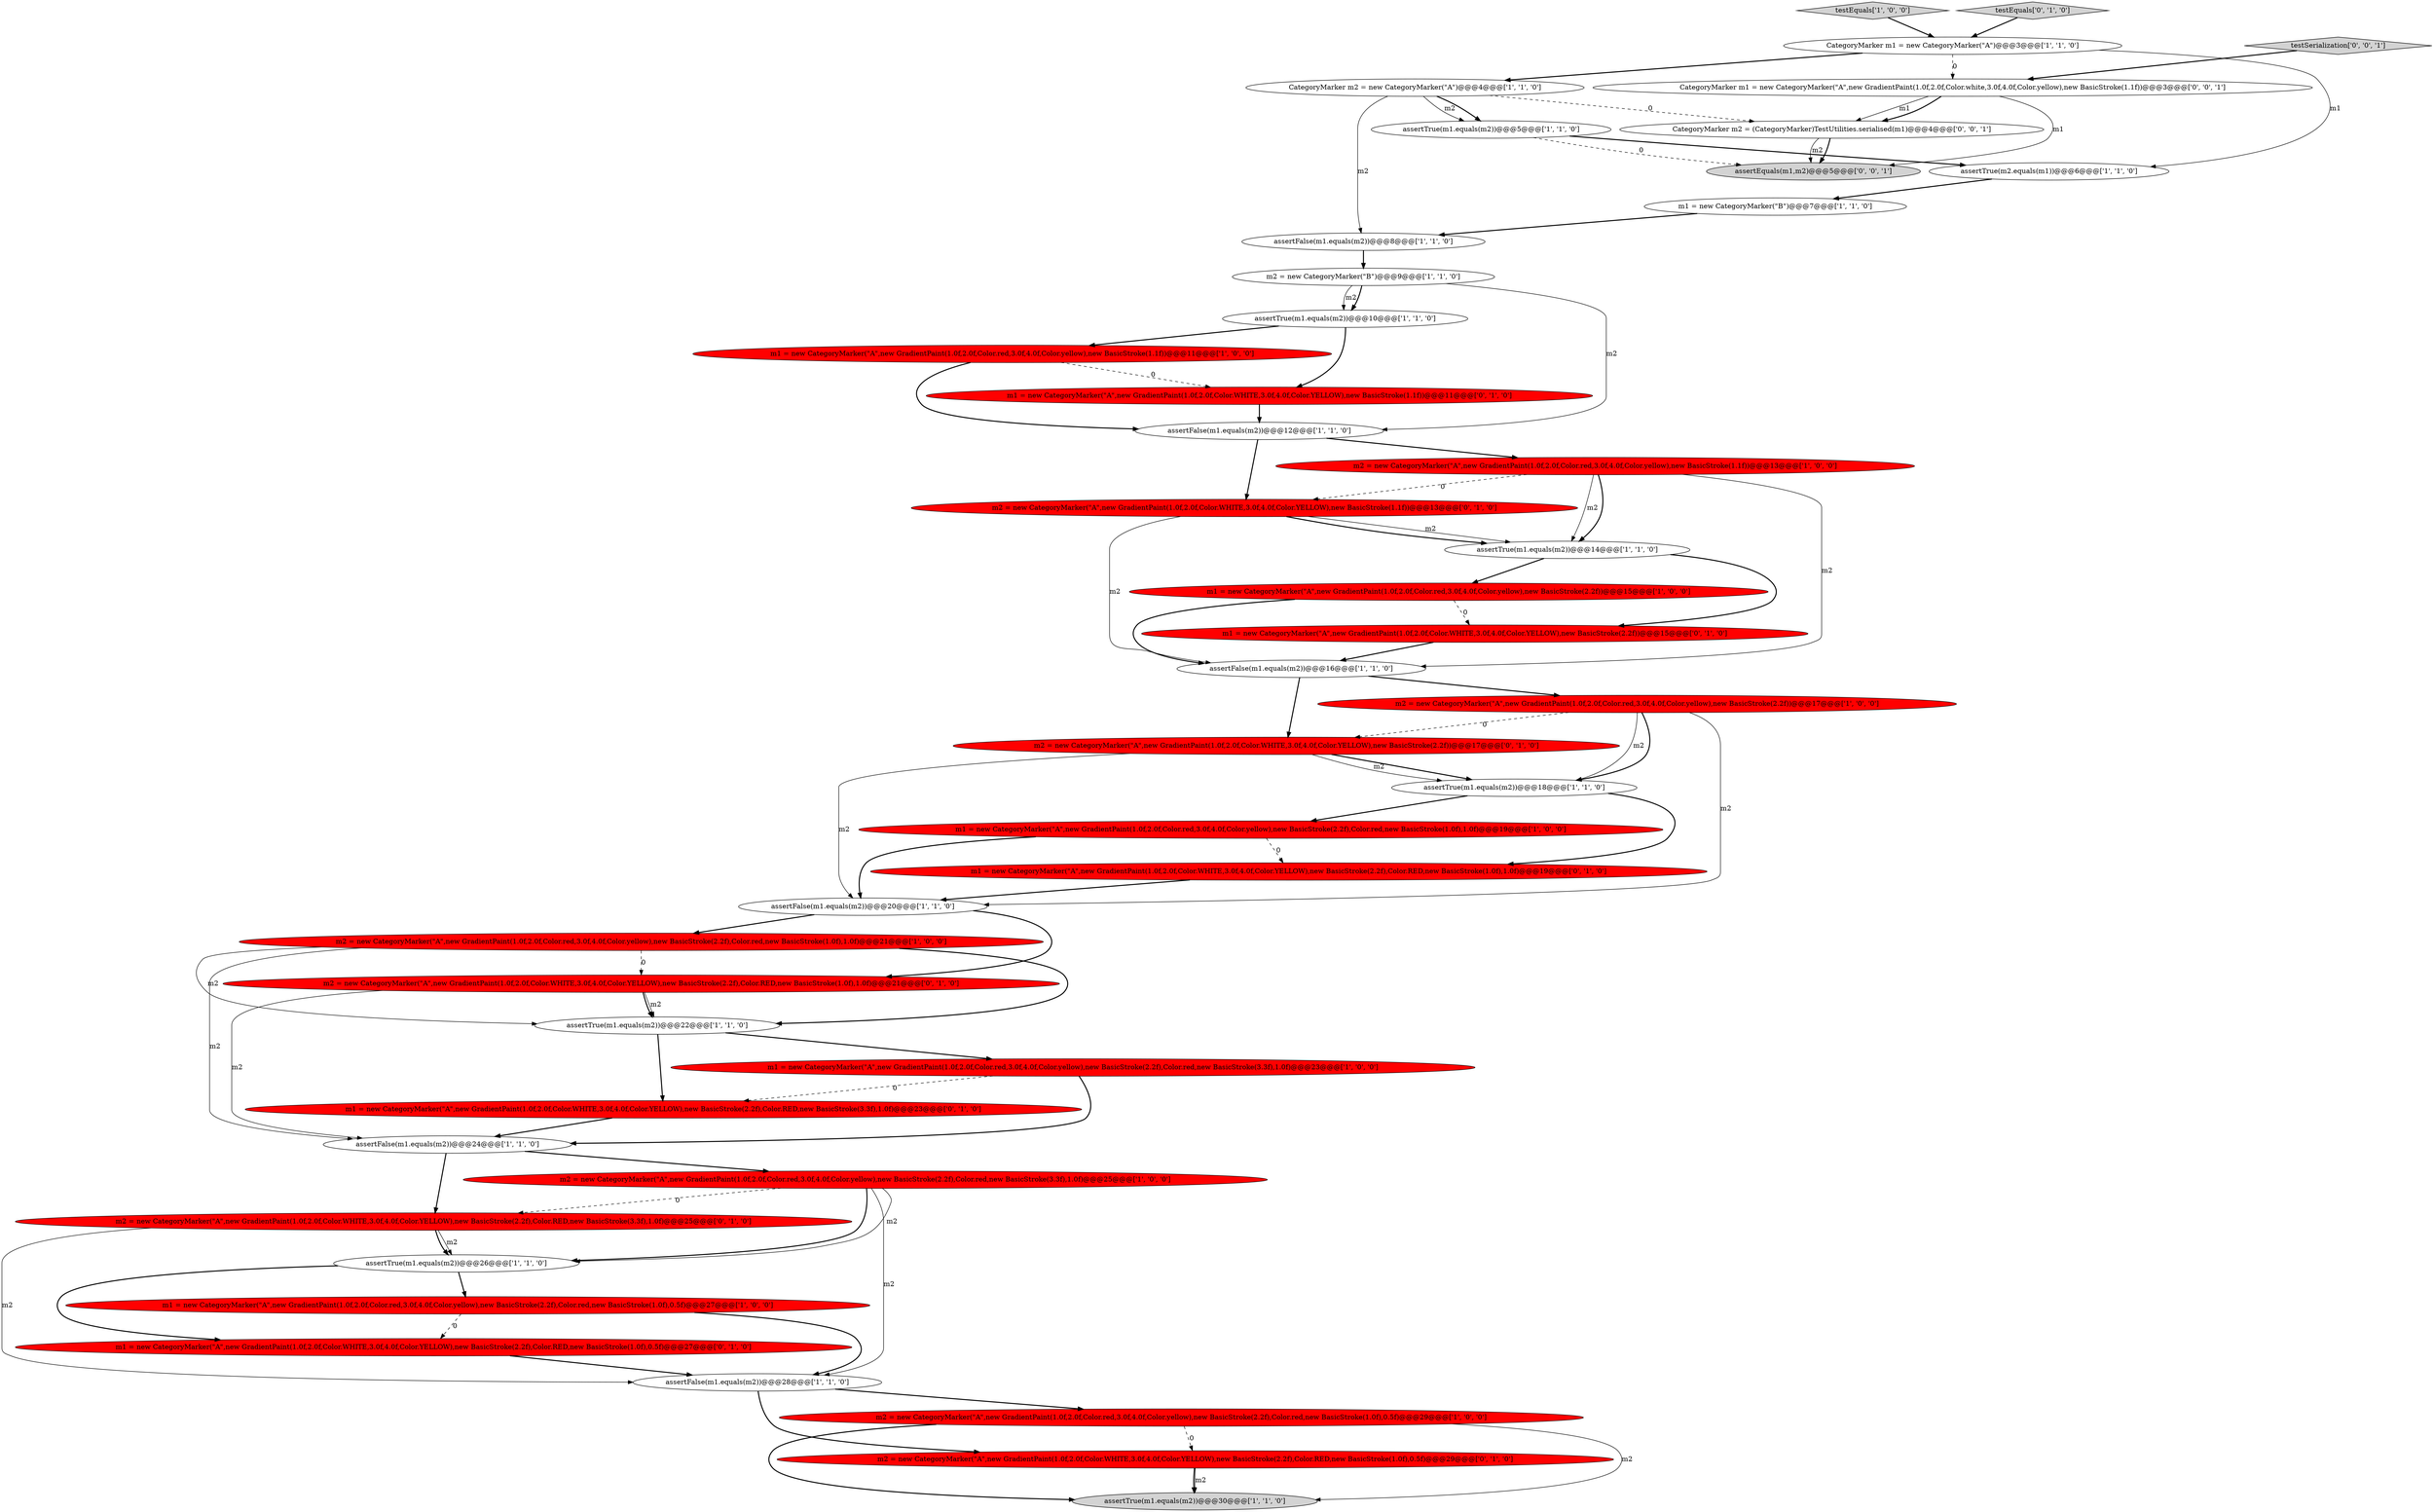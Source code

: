digraph {
1 [style = filled, label = "assertTrue(m1.equals(m2))@@@18@@@['1', '1', '0']", fillcolor = white, shape = ellipse image = "AAA0AAABBB1BBB"];
5 [style = filled, label = "m1 = new CategoryMarker(\"B\")@@@7@@@['1', '1', '0']", fillcolor = white, shape = ellipse image = "AAA0AAABBB1BBB"];
35 [style = filled, label = "m1 = new CategoryMarker(\"A\",new GradientPaint(1.0f,2.0f,Color.WHITE,3.0f,4.0f,Color.YELLOW),new BasicStroke(2.2f))@@@15@@@['0', '1', '0']", fillcolor = red, shape = ellipse image = "AAA1AAABBB2BBB"];
8 [style = filled, label = "m2 = new CategoryMarker(\"A\",new GradientPaint(1.0f,2.0f,Color.red,3.0f,4.0f,Color.yellow),new BasicStroke(2.2f),Color.red,new BasicStroke(1.0f),1.0f)@@@21@@@['1', '0', '0']", fillcolor = red, shape = ellipse image = "AAA1AAABBB1BBB"];
33 [style = filled, label = "m2 = new CategoryMarker(\"A\",new GradientPaint(1.0f,2.0f,Color.WHITE,3.0f,4.0f,Color.YELLOW),new BasicStroke(2.2f))@@@17@@@['0', '1', '0']", fillcolor = red, shape = ellipse image = "AAA1AAABBB2BBB"];
16 [style = filled, label = "assertFalse(m1.equals(m2))@@@28@@@['1', '1', '0']", fillcolor = white, shape = ellipse image = "AAA0AAABBB1BBB"];
20 [style = filled, label = "assertTrue(m1.equals(m2))@@@14@@@['1', '1', '0']", fillcolor = white, shape = ellipse image = "AAA0AAABBB1BBB"];
39 [style = filled, label = "m1 = new CategoryMarker(\"A\",new GradientPaint(1.0f,2.0f,Color.WHITE,3.0f,4.0f,Color.YELLOW),new BasicStroke(1.1f))@@@11@@@['0', '1', '0']", fillcolor = red, shape = ellipse image = "AAA1AAABBB2BBB"];
41 [style = filled, label = "assertEquals(m1,m2)@@@5@@@['0', '0', '1']", fillcolor = lightgray, shape = ellipse image = "AAA0AAABBB3BBB"];
34 [style = filled, label = "m2 = new CategoryMarker(\"A\",new GradientPaint(1.0f,2.0f,Color.WHITE,3.0f,4.0f,Color.YELLOW),new BasicStroke(2.2f),Color.RED,new BasicStroke(1.0f),1.0f)@@@21@@@['0', '1', '0']", fillcolor = red, shape = ellipse image = "AAA1AAABBB2BBB"];
12 [style = filled, label = "assertFalse(m1.equals(m2))@@@16@@@['1', '1', '0']", fillcolor = white, shape = ellipse image = "AAA0AAABBB1BBB"];
42 [style = filled, label = "CategoryMarker m2 = (CategoryMarker)TestUtilities.serialised(m1)@@@4@@@['0', '0', '1']", fillcolor = white, shape = ellipse image = "AAA0AAABBB3BBB"];
43 [style = filled, label = "testSerialization['0', '0', '1']", fillcolor = lightgray, shape = diamond image = "AAA0AAABBB3BBB"];
23 [style = filled, label = "assertTrue(m2.equals(m1))@@@6@@@['1', '1', '0']", fillcolor = white, shape = ellipse image = "AAA0AAABBB1BBB"];
13 [style = filled, label = "m2 = new CategoryMarker(\"A\",new GradientPaint(1.0f,2.0f,Color.red,3.0f,4.0f,Color.yellow),new BasicStroke(2.2f),Color.red,new BasicStroke(3.3f),1.0f)@@@25@@@['1', '0', '0']", fillcolor = red, shape = ellipse image = "AAA1AAABBB1BBB"];
32 [style = filled, label = "m2 = new CategoryMarker(\"A\",new GradientPaint(1.0f,2.0f,Color.WHITE,3.0f,4.0f,Color.YELLOW),new BasicStroke(2.2f),Color.RED,new BasicStroke(1.0f),0.5f)@@@29@@@['0', '1', '0']", fillcolor = red, shape = ellipse image = "AAA1AAABBB2BBB"];
22 [style = filled, label = "m2 = new CategoryMarker(\"A\",new GradientPaint(1.0f,2.0f,Color.red,3.0f,4.0f,Color.yellow),new BasicStroke(2.2f))@@@17@@@['1', '0', '0']", fillcolor = red, shape = ellipse image = "AAA1AAABBB1BBB"];
25 [style = filled, label = "CategoryMarker m1 = new CategoryMarker(\"A\")@@@3@@@['1', '1', '0']", fillcolor = white, shape = ellipse image = "AAA0AAABBB1BBB"];
40 [style = filled, label = "CategoryMarker m1 = new CategoryMarker(\"A\",new GradientPaint(1.0f,2.0f,Color.white,3.0f,4.0f,Color.yellow),new BasicStroke(1.1f))@@@3@@@['0', '0', '1']", fillcolor = white, shape = ellipse image = "AAA0AAABBB3BBB"];
4 [style = filled, label = "CategoryMarker m2 = new CategoryMarker(\"A\")@@@4@@@['1', '1', '0']", fillcolor = white, shape = ellipse image = "AAA0AAABBB1BBB"];
31 [style = filled, label = "m1 = new CategoryMarker(\"A\",new GradientPaint(1.0f,2.0f,Color.WHITE,3.0f,4.0f,Color.YELLOW),new BasicStroke(2.2f),Color.RED,new BasicStroke(3.3f),1.0f)@@@23@@@['0', '1', '0']", fillcolor = red, shape = ellipse image = "AAA1AAABBB2BBB"];
38 [style = filled, label = "m2 = new CategoryMarker(\"A\",new GradientPaint(1.0f,2.0f,Color.WHITE,3.0f,4.0f,Color.YELLOW),new BasicStroke(1.1f))@@@13@@@['0', '1', '0']", fillcolor = red, shape = ellipse image = "AAA1AAABBB2BBB"];
0 [style = filled, label = "assertTrue(m1.equals(m2))@@@10@@@['1', '1', '0']", fillcolor = white, shape = ellipse image = "AAA0AAABBB1BBB"];
6 [style = filled, label = "m2 = new CategoryMarker(\"B\")@@@9@@@['1', '1', '0']", fillcolor = white, shape = ellipse image = "AAA0AAABBB1BBB"];
10 [style = filled, label = "assertFalse(m1.equals(m2))@@@20@@@['1', '1', '0']", fillcolor = white, shape = ellipse image = "AAA0AAABBB1BBB"];
17 [style = filled, label = "assertTrue(m1.equals(m2))@@@26@@@['1', '1', '0']", fillcolor = white, shape = ellipse image = "AAA0AAABBB1BBB"];
24 [style = filled, label = "assertFalse(m1.equals(m2))@@@8@@@['1', '1', '0']", fillcolor = white, shape = ellipse image = "AAA0AAABBB1BBB"];
36 [style = filled, label = "m1 = new CategoryMarker(\"A\",new GradientPaint(1.0f,2.0f,Color.WHITE,3.0f,4.0f,Color.YELLOW),new BasicStroke(2.2f),Color.RED,new BasicStroke(1.0f),1.0f)@@@19@@@['0', '1', '0']", fillcolor = red, shape = ellipse image = "AAA1AAABBB2BBB"];
14 [style = filled, label = "assertTrue(m1.equals(m2))@@@5@@@['1', '1', '0']", fillcolor = white, shape = ellipse image = "AAA0AAABBB1BBB"];
21 [style = filled, label = "m1 = new CategoryMarker(\"A\",new GradientPaint(1.0f,2.0f,Color.red,3.0f,4.0f,Color.yellow),new BasicStroke(2.2f),Color.red,new BasicStroke(1.0f),0.5f)@@@27@@@['1', '0', '0']", fillcolor = red, shape = ellipse image = "AAA1AAABBB1BBB"];
19 [style = filled, label = "m1 = new CategoryMarker(\"A\",new GradientPaint(1.0f,2.0f,Color.red,3.0f,4.0f,Color.yellow),new BasicStroke(2.2f),Color.red,new BasicStroke(1.0f),1.0f)@@@19@@@['1', '0', '0']", fillcolor = red, shape = ellipse image = "AAA1AAABBB1BBB"];
26 [style = filled, label = "m1 = new CategoryMarker(\"A\",new GradientPaint(1.0f,2.0f,Color.red,3.0f,4.0f,Color.yellow),new BasicStroke(2.2f))@@@15@@@['1', '0', '0']", fillcolor = red, shape = ellipse image = "AAA1AAABBB1BBB"];
7 [style = filled, label = "m2 = new CategoryMarker(\"A\",new GradientPaint(1.0f,2.0f,Color.red,3.0f,4.0f,Color.yellow),new BasicStroke(1.1f))@@@13@@@['1', '0', '0']", fillcolor = red, shape = ellipse image = "AAA1AAABBB1BBB"];
37 [style = filled, label = "m1 = new CategoryMarker(\"A\",new GradientPaint(1.0f,2.0f,Color.WHITE,3.0f,4.0f,Color.YELLOW),new BasicStroke(2.2f),Color.RED,new BasicStroke(1.0f),0.5f)@@@27@@@['0', '1', '0']", fillcolor = red, shape = ellipse image = "AAA1AAABBB2BBB"];
9 [style = filled, label = "testEquals['1', '0', '0']", fillcolor = lightgray, shape = diamond image = "AAA0AAABBB1BBB"];
27 [style = filled, label = "m1 = new CategoryMarker(\"A\",new GradientPaint(1.0f,2.0f,Color.red,3.0f,4.0f,Color.yellow),new BasicStroke(2.2f),Color.red,new BasicStroke(3.3f),1.0f)@@@23@@@['1', '0', '0']", fillcolor = red, shape = ellipse image = "AAA1AAABBB1BBB"];
2 [style = filled, label = "assertFalse(m1.equals(m2))@@@24@@@['1', '1', '0']", fillcolor = white, shape = ellipse image = "AAA0AAABBB1BBB"];
11 [style = filled, label = "assertTrue(m1.equals(m2))@@@22@@@['1', '1', '0']", fillcolor = white, shape = ellipse image = "AAA0AAABBB1BBB"];
18 [style = filled, label = "m1 = new CategoryMarker(\"A\",new GradientPaint(1.0f,2.0f,Color.red,3.0f,4.0f,Color.yellow),new BasicStroke(1.1f))@@@11@@@['1', '0', '0']", fillcolor = red, shape = ellipse image = "AAA1AAABBB1BBB"];
28 [style = filled, label = "m2 = new CategoryMarker(\"A\",new GradientPaint(1.0f,2.0f,Color.red,3.0f,4.0f,Color.yellow),new BasicStroke(2.2f),Color.red,new BasicStroke(1.0f),0.5f)@@@29@@@['1', '0', '0']", fillcolor = red, shape = ellipse image = "AAA1AAABBB1BBB"];
29 [style = filled, label = "m2 = new CategoryMarker(\"A\",new GradientPaint(1.0f,2.0f,Color.WHITE,3.0f,4.0f,Color.YELLOW),new BasicStroke(2.2f),Color.RED,new BasicStroke(3.3f),1.0f)@@@25@@@['0', '1', '0']", fillcolor = red, shape = ellipse image = "AAA1AAABBB2BBB"];
30 [style = filled, label = "testEquals['0', '1', '0']", fillcolor = lightgray, shape = diamond image = "AAA0AAABBB2BBB"];
15 [style = filled, label = "assertTrue(m1.equals(m2))@@@30@@@['1', '1', '0']", fillcolor = lightgray, shape = ellipse image = "AAA0AAABBB1BBB"];
3 [style = filled, label = "assertFalse(m1.equals(m2))@@@12@@@['1', '1', '0']", fillcolor = white, shape = ellipse image = "AAA0AAABBB1BBB"];
18->3 [style = bold, label=""];
42->41 [style = bold, label=""];
22->10 [style = solid, label="m2"];
38->12 [style = solid, label="m2"];
33->10 [style = solid, label="m2"];
25->23 [style = solid, label="m1"];
20->26 [style = bold, label=""];
21->37 [style = dashed, label="0"];
3->38 [style = bold, label=""];
4->14 [style = solid, label="m2"];
43->40 [style = bold, label=""];
18->39 [style = dashed, label="0"];
13->17 [style = bold, label=""];
26->12 [style = bold, label=""];
29->17 [style = solid, label="m2"];
6->0 [style = solid, label="m2"];
10->8 [style = bold, label=""];
21->16 [style = bold, label=""];
28->15 [style = solid, label="m2"];
8->11 [style = bold, label=""];
17->21 [style = bold, label=""];
27->2 [style = bold, label=""];
12->22 [style = bold, label=""];
35->12 [style = bold, label=""];
7->12 [style = solid, label="m2"];
29->16 [style = solid, label="m2"];
38->20 [style = solid, label="m2"];
13->29 [style = dashed, label="0"];
13->16 [style = solid, label="m2"];
8->34 [style = dashed, label="0"];
25->40 [style = dashed, label="0"];
31->2 [style = bold, label=""];
16->32 [style = bold, label=""];
7->20 [style = solid, label="m2"];
22->1 [style = solid, label="m2"];
17->37 [style = bold, label=""];
42->41 [style = solid, label="m2"];
10->34 [style = bold, label=""];
3->7 [style = bold, label=""];
40->41 [style = solid, label="m1"];
7->38 [style = dashed, label="0"];
32->15 [style = solid, label="m2"];
12->33 [style = bold, label=""];
13->17 [style = solid, label="m2"];
1->19 [style = bold, label=""];
37->16 [style = bold, label=""];
0->39 [style = bold, label=""];
38->20 [style = bold, label=""];
4->14 [style = bold, label=""];
29->17 [style = bold, label=""];
23->5 [style = bold, label=""];
22->33 [style = dashed, label="0"];
34->11 [style = solid, label="m2"];
19->10 [style = bold, label=""];
26->35 [style = dashed, label="0"];
7->20 [style = bold, label=""];
8->11 [style = solid, label="m2"];
27->31 [style = dashed, label="0"];
11->31 [style = bold, label=""];
14->23 [style = bold, label=""];
5->24 [style = bold, label=""];
0->18 [style = bold, label=""];
22->1 [style = bold, label=""];
28->32 [style = dashed, label="0"];
34->2 [style = solid, label="m2"];
36->10 [style = bold, label=""];
14->41 [style = dashed, label="0"];
40->42 [style = solid, label="m1"];
28->15 [style = bold, label=""];
25->4 [style = bold, label=""];
39->3 [style = bold, label=""];
30->25 [style = bold, label=""];
6->0 [style = bold, label=""];
33->1 [style = bold, label=""];
4->24 [style = solid, label="m2"];
1->36 [style = bold, label=""];
34->11 [style = bold, label=""];
2->13 [style = bold, label=""];
8->2 [style = solid, label="m2"];
16->28 [style = bold, label=""];
19->36 [style = dashed, label="0"];
9->25 [style = bold, label=""];
32->15 [style = bold, label=""];
4->42 [style = dashed, label="0"];
6->3 [style = solid, label="m2"];
20->35 [style = bold, label=""];
24->6 [style = bold, label=""];
2->29 [style = bold, label=""];
33->1 [style = solid, label="m2"];
40->42 [style = bold, label=""];
11->27 [style = bold, label=""];
}
